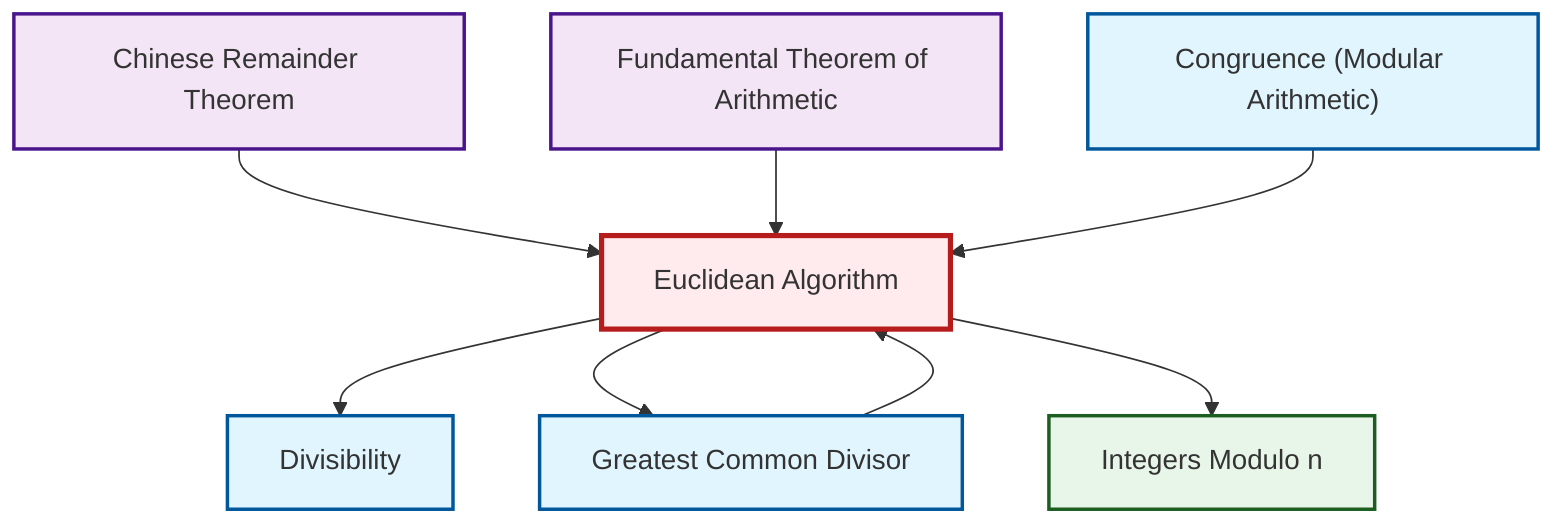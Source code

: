 graph TD
    classDef definition fill:#e1f5fe,stroke:#01579b,stroke-width:2px
    classDef theorem fill:#f3e5f5,stroke:#4a148c,stroke-width:2px
    classDef axiom fill:#fff3e0,stroke:#e65100,stroke-width:2px
    classDef example fill:#e8f5e9,stroke:#1b5e20,stroke-width:2px
    classDef current fill:#ffebee,stroke:#b71c1c,stroke-width:3px
    thm-euclidean-algorithm["Euclidean Algorithm"]:::theorem
    def-gcd["Greatest Common Divisor"]:::definition
    def-divisibility["Divisibility"]:::definition
    thm-fundamental-arithmetic["Fundamental Theorem of Arithmetic"]:::theorem
    def-congruence["Congruence (Modular Arithmetic)"]:::definition
    ex-quotient-integers-mod-n["Integers Modulo n"]:::example
    thm-chinese-remainder["Chinese Remainder Theorem"]:::theorem
    thm-euclidean-algorithm --> def-divisibility
    def-gcd --> thm-euclidean-algorithm
    thm-euclidean-algorithm --> def-gcd
    thm-chinese-remainder --> thm-euclidean-algorithm
    thm-fundamental-arithmetic --> thm-euclidean-algorithm
    thm-euclidean-algorithm --> ex-quotient-integers-mod-n
    def-congruence --> thm-euclidean-algorithm
    class thm-euclidean-algorithm current